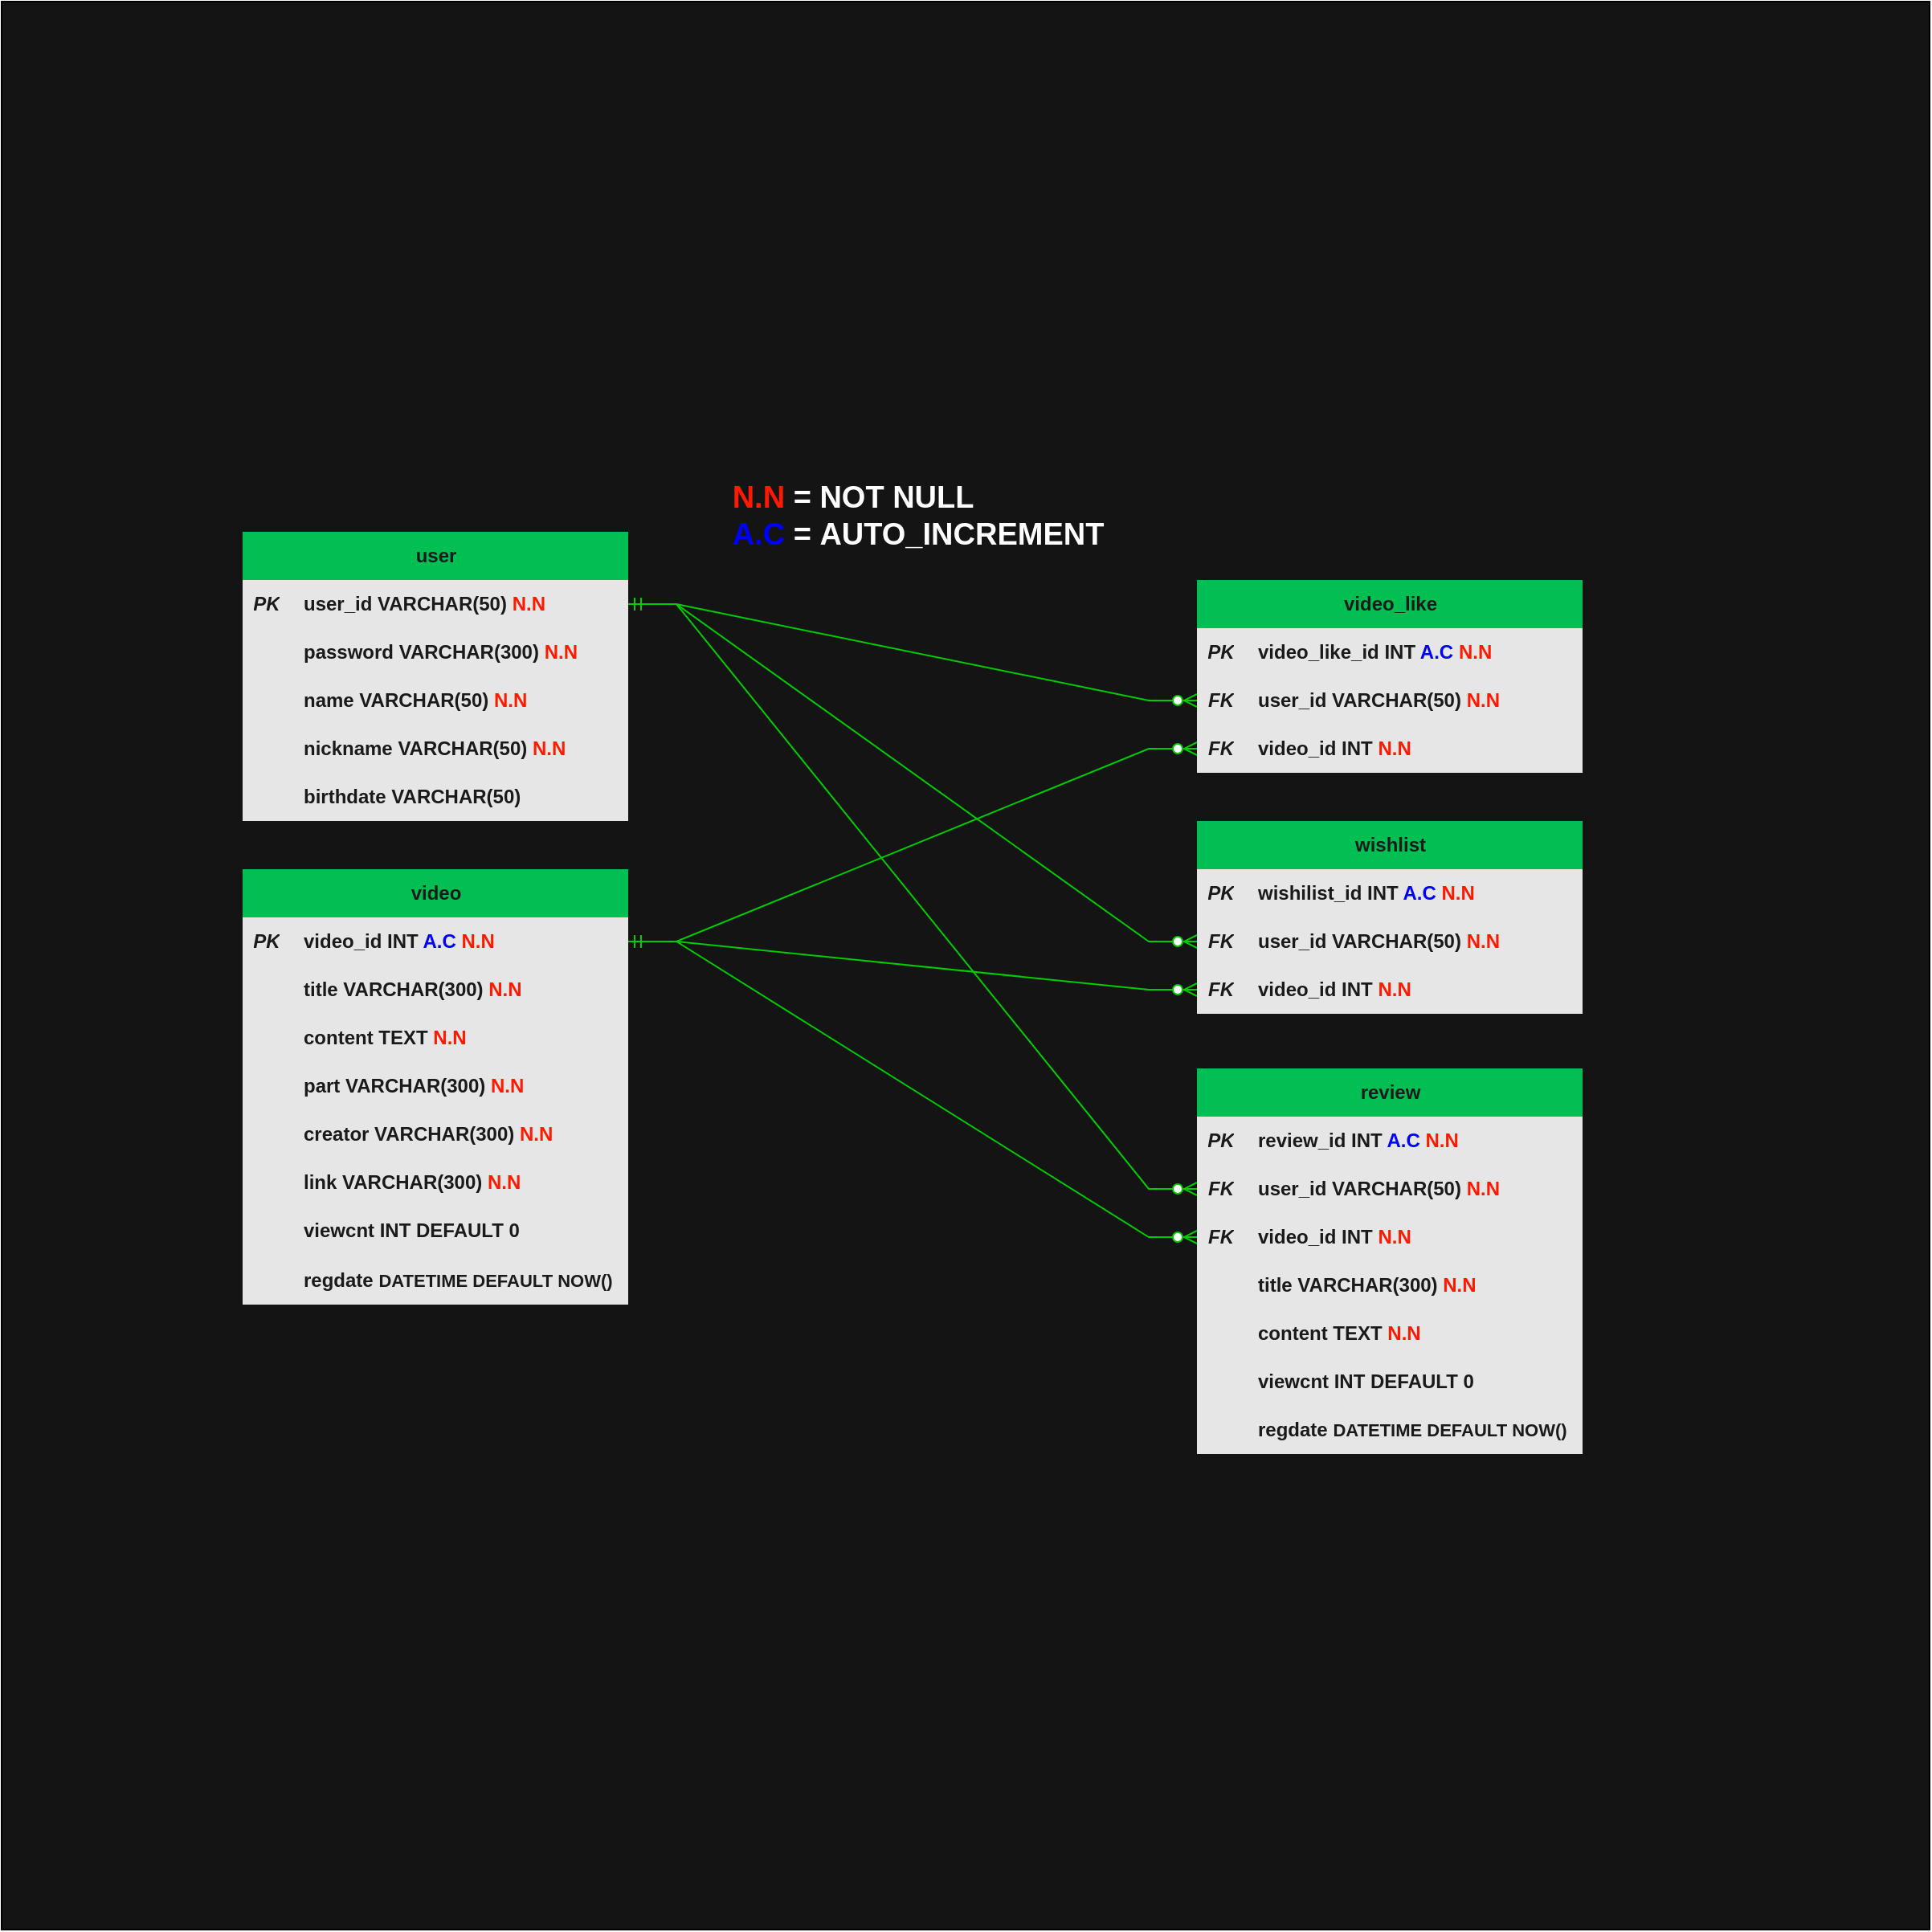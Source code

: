 <mxfile version="22.1.3" type="device">
  <diagram name="페이지-1" id="cCwl8LIfKbvLRUa88UwK">
    <mxGraphModel dx="2796" dy="2061" grid="1" gridSize="10" guides="1" tooltips="1" connect="1" arrows="1" fold="1" page="1" pageScale="1" pageWidth="827" pageHeight="1169" math="0" shadow="0">
      <root>
        <mxCell id="0" />
        <mxCell id="1" parent="0" />
        <mxCell id="GMJXgt1-yGZznmfCa1Dr-4" value="" style="whiteSpace=wrap;html=1;aspect=fixed;fillColor=#141414;" parent="1" vertex="1">
          <mxGeometry x="-570" y="-80" width="1200" height="1200" as="geometry" />
        </mxCell>
        <mxCell id="FIubQ1Pt_erhtiENu1x_-14" value="user" style="shape=table;startSize=30;container=1;collapsible=1;childLayout=tableLayout;fixedRows=1;rowLines=0;fontStyle=1;align=center;resizeLast=1;html=1;fillColor=#02BF53;strokeColor=##02BF53;strokeWidth=2;swimlaneFillColor=#E6E6E6;labelBackgroundColor=none;fontColor=#1A1A1A;rounded=0;" parent="1" vertex="1">
          <mxGeometry x="-420" y="250" width="240" height="180" as="geometry" />
        </mxCell>
        <mxCell id="FIubQ1Pt_erhtiENu1x_-18" value="" style="shape=tableRow;horizontal=0;startSize=0;swimlaneHead=0;swimlaneBody=0;fillColor=none;collapsible=0;dropTarget=0;points=[[0,0.5],[1,0.5]];portConstraint=eastwest;top=0;left=0;right=0;bottom=0;fontStyle=1;swimlaneFillColor=#E6E6E6;strokeWidth=2;labelBackgroundColor=none;strokeColor=#FFFFFF;fontColor=#1A1A1A;rounded=0;" parent="FIubQ1Pt_erhtiENu1x_-14" vertex="1">
          <mxGeometry y="30" width="240" height="30" as="geometry" />
        </mxCell>
        <mxCell id="FIubQ1Pt_erhtiENu1x_-19" value="&lt;i&gt;PK&lt;/i&gt;" style="shape=partialRectangle;connectable=0;fillColor=none;top=0;left=0;bottom=0;right=0;editable=1;overflow=hidden;whiteSpace=wrap;html=1;fontStyle=1;swimlaneFillColor=#E6E6E6;strokeWidth=2;labelBackgroundColor=none;strokeColor=#FFFFFF;fontColor=#1A1A1A;rounded=0;" parent="FIubQ1Pt_erhtiENu1x_-18" vertex="1">
          <mxGeometry width="30" height="30" as="geometry">
            <mxRectangle width="30" height="30" as="alternateBounds" />
          </mxGeometry>
        </mxCell>
        <mxCell id="FIubQ1Pt_erhtiENu1x_-20" value="user_id VARCHAR(50) &lt;font color=&quot;#ff1900&quot;&gt;N.N&lt;/font&gt;" style="shape=partialRectangle;connectable=0;fillColor=none;top=0;left=0;bottom=0;right=0;align=left;spacingLeft=6;overflow=hidden;whiteSpace=wrap;html=1;fontStyle=1;swimlaneFillColor=#E6E6E6;strokeWidth=2;labelBackgroundColor=none;strokeColor=#FFFFFF;fontColor=#1A1A1A;rounded=0;" parent="FIubQ1Pt_erhtiENu1x_-18" vertex="1">
          <mxGeometry x="30" width="210" height="30" as="geometry">
            <mxRectangle width="210" height="30" as="alternateBounds" />
          </mxGeometry>
        </mxCell>
        <mxCell id="FIubQ1Pt_erhtiENu1x_-21" value="" style="shape=tableRow;horizontal=0;startSize=0;swimlaneHead=0;swimlaneBody=0;fillColor=none;collapsible=0;dropTarget=0;points=[[0,0.5],[1,0.5]];portConstraint=eastwest;top=0;left=0;right=0;bottom=0;fontStyle=1;swimlaneFillColor=#E6E6E6;strokeWidth=2;labelBackgroundColor=none;strokeColor=#FFFFFF;fontColor=#1A1A1A;rounded=0;" parent="FIubQ1Pt_erhtiENu1x_-14" vertex="1">
          <mxGeometry y="60" width="240" height="30" as="geometry" />
        </mxCell>
        <mxCell id="FIubQ1Pt_erhtiENu1x_-22" value="" style="shape=partialRectangle;connectable=0;fillColor=none;top=0;left=0;bottom=0;right=0;editable=1;overflow=hidden;whiteSpace=wrap;html=1;fontStyle=1;swimlaneFillColor=#E6E6E6;strokeWidth=2;labelBackgroundColor=none;strokeColor=#FFFFFF;fontColor=#1A1A1A;rounded=0;" parent="FIubQ1Pt_erhtiENu1x_-21" vertex="1">
          <mxGeometry width="30" height="30" as="geometry">
            <mxRectangle width="30" height="30" as="alternateBounds" />
          </mxGeometry>
        </mxCell>
        <mxCell id="FIubQ1Pt_erhtiENu1x_-23" value="password VARCHAR(300) &lt;font color=&quot;#ff1900&quot;&gt;N.N&lt;/font&gt;" style="shape=partialRectangle;connectable=0;fillColor=none;top=0;left=0;bottom=0;right=0;align=left;spacingLeft=6;overflow=hidden;whiteSpace=wrap;html=1;fontStyle=1;swimlaneFillColor=#E6E6E6;strokeWidth=2;labelBackgroundColor=none;strokeColor=#FFFFFF;fontColor=#1A1A1A;rounded=0;" parent="FIubQ1Pt_erhtiENu1x_-21" vertex="1">
          <mxGeometry x="30" width="210" height="30" as="geometry">
            <mxRectangle width="210" height="30" as="alternateBounds" />
          </mxGeometry>
        </mxCell>
        <mxCell id="FIubQ1Pt_erhtiENu1x_-71" value="" style="shape=tableRow;horizontal=0;startSize=0;swimlaneHead=0;swimlaneBody=0;fillColor=none;collapsible=0;dropTarget=0;points=[[0,0.5],[1,0.5]];portConstraint=eastwest;top=0;left=0;right=0;bottom=0;fontStyle=1;swimlaneFillColor=#E6E6E6;strokeWidth=2;labelBackgroundColor=none;strokeColor=#FFFFFF;fontColor=#1A1A1A;rounded=0;" parent="FIubQ1Pt_erhtiENu1x_-14" vertex="1">
          <mxGeometry y="90" width="240" height="30" as="geometry" />
        </mxCell>
        <mxCell id="FIubQ1Pt_erhtiENu1x_-72" value="" style="shape=partialRectangle;connectable=0;fillColor=none;top=0;left=0;bottom=0;right=0;editable=1;overflow=hidden;whiteSpace=wrap;html=1;fontStyle=1;swimlaneFillColor=#E6E6E6;strokeWidth=2;labelBackgroundColor=none;strokeColor=#FFFFFF;fontColor=#1A1A1A;rounded=0;" parent="FIubQ1Pt_erhtiENu1x_-71" vertex="1">
          <mxGeometry width="30" height="30" as="geometry">
            <mxRectangle width="30" height="30" as="alternateBounds" />
          </mxGeometry>
        </mxCell>
        <mxCell id="FIubQ1Pt_erhtiENu1x_-73" value="name VARCHAR(50) &lt;font color=&quot;#ff1900&quot;&gt;N.N&lt;/font&gt;" style="shape=partialRectangle;connectable=0;fillColor=none;top=0;left=0;bottom=0;right=0;align=left;spacingLeft=6;overflow=hidden;whiteSpace=wrap;html=1;fontStyle=1;swimlaneFillColor=#E6E6E6;strokeWidth=2;labelBackgroundColor=none;strokeColor=#FFFFFF;fontColor=#1A1A1A;rounded=0;" parent="FIubQ1Pt_erhtiENu1x_-71" vertex="1">
          <mxGeometry x="30" width="210" height="30" as="geometry">
            <mxRectangle width="210" height="30" as="alternateBounds" />
          </mxGeometry>
        </mxCell>
        <mxCell id="FIubQ1Pt_erhtiENu1x_-77" value="" style="shape=tableRow;horizontal=0;startSize=0;swimlaneHead=0;swimlaneBody=0;fillColor=none;collapsible=0;dropTarget=0;points=[[0,0.5],[1,0.5]];portConstraint=eastwest;top=0;left=0;right=0;bottom=0;fontStyle=1;swimlaneFillColor=#E6E6E6;strokeWidth=2;labelBackgroundColor=none;strokeColor=#FFFFFF;fontColor=#1A1A1A;rounded=0;" parent="FIubQ1Pt_erhtiENu1x_-14" vertex="1">
          <mxGeometry y="120" width="240" height="30" as="geometry" />
        </mxCell>
        <mxCell id="FIubQ1Pt_erhtiENu1x_-78" value="" style="shape=partialRectangle;connectable=0;fillColor=none;top=0;left=0;bottom=0;right=0;editable=1;overflow=hidden;whiteSpace=wrap;html=1;fontStyle=1;swimlaneFillColor=#E6E6E6;strokeWidth=2;labelBackgroundColor=none;strokeColor=#FFFFFF;fontColor=#1A1A1A;rounded=0;" parent="FIubQ1Pt_erhtiENu1x_-77" vertex="1">
          <mxGeometry width="30" height="30" as="geometry">
            <mxRectangle width="30" height="30" as="alternateBounds" />
          </mxGeometry>
        </mxCell>
        <mxCell id="FIubQ1Pt_erhtiENu1x_-79" value="nickname VARCHAR(50) &lt;font color=&quot;#ff1900&quot;&gt;N.N&lt;/font&gt;" style="shape=partialRectangle;connectable=0;fillColor=none;top=0;left=0;bottom=0;right=0;align=left;spacingLeft=6;overflow=hidden;whiteSpace=wrap;html=1;fontStyle=1;swimlaneFillColor=#E6E6E6;strokeWidth=2;labelBackgroundColor=none;strokeColor=#FFFFFF;fontColor=#1A1A1A;rounded=0;" parent="FIubQ1Pt_erhtiENu1x_-77" vertex="1">
          <mxGeometry x="30" width="210" height="30" as="geometry">
            <mxRectangle width="210" height="30" as="alternateBounds" />
          </mxGeometry>
        </mxCell>
        <mxCell id="FIubQ1Pt_erhtiENu1x_-80" value="" style="shape=tableRow;horizontal=0;startSize=0;swimlaneHead=0;swimlaneBody=0;fillColor=none;collapsible=0;dropTarget=0;points=[[0,0.5],[1,0.5]];portConstraint=eastwest;top=0;left=0;right=0;bottom=0;fontStyle=1;swimlaneFillColor=#E6E6E6;strokeWidth=2;labelBackgroundColor=none;strokeColor=#FFFFFF;fontColor=#1A1A1A;rounded=0;" parent="FIubQ1Pt_erhtiENu1x_-14" vertex="1">
          <mxGeometry y="150" width="240" height="30" as="geometry" />
        </mxCell>
        <mxCell id="FIubQ1Pt_erhtiENu1x_-81" value="" style="shape=partialRectangle;connectable=0;fillColor=none;top=0;left=0;bottom=0;right=0;editable=1;overflow=hidden;whiteSpace=wrap;html=1;fontStyle=1;swimlaneFillColor=#E6E6E6;strokeWidth=2;labelBackgroundColor=none;strokeColor=#FFFFFF;fontColor=#1A1A1A;rounded=0;" parent="FIubQ1Pt_erhtiENu1x_-80" vertex="1">
          <mxGeometry width="30" height="30" as="geometry">
            <mxRectangle width="30" height="30" as="alternateBounds" />
          </mxGeometry>
        </mxCell>
        <mxCell id="FIubQ1Pt_erhtiENu1x_-82" value="birthdate VARCHAR(50)" style="shape=partialRectangle;connectable=0;fillColor=none;top=0;left=0;bottom=0;right=0;align=left;spacingLeft=6;overflow=hidden;whiteSpace=wrap;html=1;fontStyle=1;swimlaneFillColor=#E6E6E6;strokeWidth=2;labelBackgroundColor=none;strokeColor=#FFFFFF;fontColor=#1A1A1A;rounded=0;" parent="FIubQ1Pt_erhtiENu1x_-80" vertex="1">
          <mxGeometry x="30" width="210" height="30" as="geometry">
            <mxRectangle width="210" height="30" as="alternateBounds" />
          </mxGeometry>
        </mxCell>
        <mxCell id="FIubQ1Pt_erhtiENu1x_-27" value="review" style="shape=table;startSize=30;container=1;collapsible=1;childLayout=tableLayout;fixedRows=1;rowLines=0;fontStyle=1;align=center;resizeLast=1;html=1;fillColor=#02BF53;strokeColor=##02BF53;strokeWidth=2;swimlaneFillColor=#E6E6E6;labelBackgroundColor=none;fontColor=#1A1A1A;rounded=0;" parent="1" vertex="1">
          <mxGeometry x="174" y="584" width="240" height="240" as="geometry" />
        </mxCell>
        <mxCell id="FIubQ1Pt_erhtiENu1x_-31" value="" style="shape=tableRow;horizontal=0;startSize=0;swimlaneHead=0;swimlaneBody=0;fillColor=none;collapsible=0;dropTarget=0;points=[[0,0.5],[1,0.5]];portConstraint=eastwest;top=0;left=0;right=0;bottom=0;fontStyle=1;strokeWidth=2;swimlaneFillColor=#E6E6E6;labelBackgroundColor=none;strokeColor=#FFFFFF;fontColor=#1A1A1A;rounded=0;" parent="FIubQ1Pt_erhtiENu1x_-27" vertex="1">
          <mxGeometry y="30" width="240" height="30" as="geometry" />
        </mxCell>
        <mxCell id="FIubQ1Pt_erhtiENu1x_-32" value="&lt;i&gt;PK&lt;/i&gt;" style="shape=partialRectangle;connectable=0;fillColor=none;top=0;left=0;bottom=0;right=0;editable=1;overflow=hidden;whiteSpace=wrap;html=1;fontStyle=1;strokeWidth=2;swimlaneFillColor=#E6E6E6;labelBackgroundColor=none;strokeColor=#FFFFFF;fontColor=#1A1A1A;rounded=0;" parent="FIubQ1Pt_erhtiENu1x_-31" vertex="1">
          <mxGeometry width="30" height="30" as="geometry">
            <mxRectangle width="30" height="30" as="alternateBounds" />
          </mxGeometry>
        </mxCell>
        <mxCell id="FIubQ1Pt_erhtiENu1x_-33" value="review_id INT &lt;font color=&quot;#0000ff&quot;&gt;A.C&lt;/font&gt; &lt;font color=&quot;#ff1900&quot;&gt;N.N&lt;/font&gt;" style="shape=partialRectangle;connectable=0;fillColor=none;top=0;left=0;bottom=0;right=0;align=left;spacingLeft=6;overflow=hidden;whiteSpace=wrap;html=1;fontStyle=1;strokeWidth=2;swimlaneFillColor=#E6E6E6;labelBackgroundColor=none;strokeColor=#FFFFFF;fontColor=#1A1A1A;rounded=0;" parent="FIubQ1Pt_erhtiENu1x_-31" vertex="1">
          <mxGeometry x="30" width="210" height="30" as="geometry">
            <mxRectangle width="210" height="30" as="alternateBounds" />
          </mxGeometry>
        </mxCell>
        <mxCell id="FIubQ1Pt_erhtiENu1x_-34" value="" style="shape=tableRow;horizontal=0;startSize=0;swimlaneHead=0;swimlaneBody=0;fillColor=none;collapsible=0;dropTarget=0;points=[[0,0.5],[1,0.5]];portConstraint=eastwest;top=0;left=0;right=0;bottom=0;fontStyle=1;strokeWidth=2;swimlaneFillColor=#E6E6E6;labelBackgroundColor=none;strokeColor=#FFFFFF;fontColor=#1A1A1A;rounded=0;" parent="FIubQ1Pt_erhtiENu1x_-27" vertex="1">
          <mxGeometry y="60" width="240" height="30" as="geometry" />
        </mxCell>
        <mxCell id="FIubQ1Pt_erhtiENu1x_-35" value="&lt;i&gt;FK&lt;/i&gt;" style="shape=partialRectangle;connectable=0;fillColor=none;top=0;left=0;bottom=0;right=0;editable=1;overflow=hidden;whiteSpace=wrap;html=1;fontStyle=1;strokeWidth=2;swimlaneFillColor=#E6E6E6;labelBackgroundColor=none;strokeColor=#FFFFFF;fontColor=#1A1A1A;rounded=0;" parent="FIubQ1Pt_erhtiENu1x_-34" vertex="1">
          <mxGeometry width="30" height="30" as="geometry">
            <mxRectangle width="30" height="30" as="alternateBounds" />
          </mxGeometry>
        </mxCell>
        <mxCell id="FIubQ1Pt_erhtiENu1x_-36" value="user_id VARCHAR(50) &lt;font color=&quot;#ff1900&quot;&gt;N.N&lt;/font&gt;" style="shape=partialRectangle;connectable=0;fillColor=none;top=0;left=0;bottom=0;right=0;align=left;spacingLeft=6;overflow=hidden;whiteSpace=wrap;html=1;fontStyle=1;strokeWidth=2;swimlaneFillColor=#E6E6E6;labelBackgroundColor=none;strokeColor=#FFFFFF;fontColor=#1A1A1A;rounded=0;" parent="FIubQ1Pt_erhtiENu1x_-34" vertex="1">
          <mxGeometry x="30" width="210" height="30" as="geometry">
            <mxRectangle width="210" height="30" as="alternateBounds" />
          </mxGeometry>
        </mxCell>
        <mxCell id="FIubQ1Pt_erhtiENu1x_-37" value="" style="shape=tableRow;horizontal=0;startSize=0;swimlaneHead=0;swimlaneBody=0;fillColor=none;collapsible=0;dropTarget=0;points=[[0,0.5],[1,0.5]];portConstraint=eastwest;top=0;left=0;right=0;bottom=0;fontStyle=1;strokeWidth=2;swimlaneFillColor=#E6E6E6;labelBackgroundColor=none;strokeColor=#FFFFFF;fontColor=#1A1A1A;rounded=0;" parent="FIubQ1Pt_erhtiENu1x_-27" vertex="1">
          <mxGeometry y="90" width="240" height="30" as="geometry" />
        </mxCell>
        <mxCell id="FIubQ1Pt_erhtiENu1x_-38" value="&lt;i&gt;FK&lt;/i&gt;" style="shape=partialRectangle;connectable=0;fillColor=none;top=0;left=0;bottom=0;right=0;editable=1;overflow=hidden;whiteSpace=wrap;html=1;fontStyle=1;strokeWidth=2;swimlaneFillColor=#E6E6E6;labelBackgroundColor=none;strokeColor=#FFFFFF;fontColor=#1A1A1A;rounded=0;" parent="FIubQ1Pt_erhtiENu1x_-37" vertex="1">
          <mxGeometry width="30" height="30" as="geometry">
            <mxRectangle width="30" height="30" as="alternateBounds" />
          </mxGeometry>
        </mxCell>
        <mxCell id="FIubQ1Pt_erhtiENu1x_-39" value="video_id INT&amp;nbsp;&lt;font color=&quot;#ff1900&quot;&gt;N.N&lt;/font&gt;" style="shape=partialRectangle;connectable=0;fillColor=none;top=0;left=0;bottom=0;right=0;align=left;spacingLeft=6;overflow=hidden;whiteSpace=wrap;html=1;fontStyle=1;strokeWidth=2;swimlaneFillColor=#E6E6E6;labelBackgroundColor=none;strokeColor=#FFFFFF;fontColor=#1A1A1A;rounded=0;" parent="FIubQ1Pt_erhtiENu1x_-37" vertex="1">
          <mxGeometry x="30" width="210" height="30" as="geometry">
            <mxRectangle width="210" height="30" as="alternateBounds" />
          </mxGeometry>
        </mxCell>
        <mxCell id="FIubQ1Pt_erhtiENu1x_-107" value="" style="shape=tableRow;horizontal=0;startSize=0;swimlaneHead=0;swimlaneBody=0;fillColor=none;collapsible=0;dropTarget=0;points=[[0,0.5],[1,0.5]];portConstraint=eastwest;top=0;left=0;right=0;bottom=0;fontStyle=1;strokeWidth=2;swimlaneFillColor=#E6E6E6;labelBackgroundColor=none;strokeColor=#FFFFFF;fontColor=#1A1A1A;rounded=0;" parent="FIubQ1Pt_erhtiENu1x_-27" vertex="1">
          <mxGeometry y="120" width="240" height="30" as="geometry" />
        </mxCell>
        <mxCell id="FIubQ1Pt_erhtiENu1x_-108" value="" style="shape=partialRectangle;connectable=0;fillColor=none;top=0;left=0;bottom=0;right=0;editable=1;overflow=hidden;whiteSpace=wrap;html=1;fontStyle=1;strokeWidth=2;swimlaneFillColor=#E6E6E6;labelBackgroundColor=none;strokeColor=#FFFFFF;fontColor=#1A1A1A;rounded=0;" parent="FIubQ1Pt_erhtiENu1x_-107" vertex="1">
          <mxGeometry width="30" height="30" as="geometry">
            <mxRectangle width="30" height="30" as="alternateBounds" />
          </mxGeometry>
        </mxCell>
        <mxCell id="FIubQ1Pt_erhtiENu1x_-109" value="title VARCHAR(300) &lt;font color=&quot;#ff1900&quot;&gt;N.N&lt;/font&gt;" style="shape=partialRectangle;connectable=0;fillColor=none;top=0;left=0;bottom=0;right=0;align=left;spacingLeft=6;overflow=hidden;whiteSpace=wrap;html=1;fontStyle=1;strokeWidth=2;swimlaneFillColor=#E6E6E6;labelBackgroundColor=none;strokeColor=#FFFFFF;fontColor=#1A1A1A;rounded=0;" parent="FIubQ1Pt_erhtiENu1x_-107" vertex="1">
          <mxGeometry x="30" width="210" height="30" as="geometry">
            <mxRectangle width="210" height="30" as="alternateBounds" />
          </mxGeometry>
        </mxCell>
        <mxCell id="FIubQ1Pt_erhtiENu1x_-110" value="" style="shape=tableRow;horizontal=0;startSize=0;swimlaneHead=0;swimlaneBody=0;fillColor=none;collapsible=0;dropTarget=0;points=[[0,0.5],[1,0.5]];portConstraint=eastwest;top=0;left=0;right=0;bottom=0;fontStyle=1;strokeWidth=2;swimlaneFillColor=#E6E6E6;labelBackgroundColor=none;strokeColor=#FFFFFF;fontColor=#1A1A1A;rounded=0;" parent="FIubQ1Pt_erhtiENu1x_-27" vertex="1">
          <mxGeometry y="150" width="240" height="30" as="geometry" />
        </mxCell>
        <mxCell id="FIubQ1Pt_erhtiENu1x_-111" value="" style="shape=partialRectangle;connectable=0;fillColor=none;top=0;left=0;bottom=0;right=0;editable=1;overflow=hidden;whiteSpace=wrap;html=1;fontStyle=1;strokeWidth=2;swimlaneFillColor=#E6E6E6;labelBackgroundColor=none;strokeColor=#FFFFFF;fontColor=#1A1A1A;rounded=0;" parent="FIubQ1Pt_erhtiENu1x_-110" vertex="1">
          <mxGeometry width="30" height="30" as="geometry">
            <mxRectangle width="30" height="30" as="alternateBounds" />
          </mxGeometry>
        </mxCell>
        <mxCell id="FIubQ1Pt_erhtiENu1x_-112" value="content TEXT &lt;font color=&quot;#ff1900&quot;&gt;N.N&lt;/font&gt;" style="shape=partialRectangle;connectable=0;fillColor=none;top=0;left=0;bottom=0;right=0;align=left;spacingLeft=6;overflow=hidden;whiteSpace=wrap;html=1;fontStyle=1;strokeWidth=2;swimlaneFillColor=#E6E6E6;labelBackgroundColor=none;strokeColor=#FFFFFF;fontColor=#1A1A1A;rounded=0;" parent="FIubQ1Pt_erhtiENu1x_-110" vertex="1">
          <mxGeometry x="30" width="210" height="30" as="geometry">
            <mxRectangle width="210" height="30" as="alternateBounds" />
          </mxGeometry>
        </mxCell>
        <mxCell id="FIubQ1Pt_erhtiENu1x_-113" value="" style="shape=tableRow;horizontal=0;startSize=0;swimlaneHead=0;swimlaneBody=0;fillColor=none;collapsible=0;dropTarget=0;points=[[0,0.5],[1,0.5]];portConstraint=eastwest;top=0;left=0;right=0;bottom=0;fontStyle=1;strokeWidth=2;swimlaneFillColor=#E6E6E6;labelBackgroundColor=none;strokeColor=#FFFFFF;fontColor=#1A1A1A;rounded=0;" parent="FIubQ1Pt_erhtiENu1x_-27" vertex="1">
          <mxGeometry y="180" width="240" height="30" as="geometry" />
        </mxCell>
        <mxCell id="FIubQ1Pt_erhtiENu1x_-114" value="" style="shape=partialRectangle;connectable=0;fillColor=none;top=0;left=0;bottom=0;right=0;editable=1;overflow=hidden;whiteSpace=wrap;html=1;fontStyle=1;strokeWidth=2;swimlaneFillColor=#E6E6E6;labelBackgroundColor=none;strokeColor=#FFFFFF;fontColor=#1A1A1A;rounded=0;" parent="FIubQ1Pt_erhtiENu1x_-113" vertex="1">
          <mxGeometry width="30" height="30" as="geometry">
            <mxRectangle width="30" height="30" as="alternateBounds" />
          </mxGeometry>
        </mxCell>
        <mxCell id="FIubQ1Pt_erhtiENu1x_-115" value="viewcnt INT&amp;nbsp;DEFAULT 0" style="shape=partialRectangle;connectable=0;fillColor=none;top=0;left=0;bottom=0;right=0;align=left;spacingLeft=6;overflow=hidden;whiteSpace=wrap;html=1;fontStyle=1;strokeWidth=2;swimlaneFillColor=#E6E6E6;labelBackgroundColor=none;strokeColor=#FFFFFF;fontColor=#1A1A1A;rounded=0;" parent="FIubQ1Pt_erhtiENu1x_-113" vertex="1">
          <mxGeometry x="30" width="210" height="30" as="geometry">
            <mxRectangle width="210" height="30" as="alternateBounds" />
          </mxGeometry>
        </mxCell>
        <mxCell id="FIubQ1Pt_erhtiENu1x_-116" value="" style="shape=tableRow;horizontal=0;startSize=0;swimlaneHead=0;swimlaneBody=0;fillColor=none;collapsible=0;dropTarget=0;points=[[0,0.5],[1,0.5]];portConstraint=eastwest;top=0;left=0;right=0;bottom=0;fontStyle=1;strokeWidth=2;swimlaneFillColor=#E6E6E6;labelBackgroundColor=none;strokeColor=#FFFFFF;fontColor=#1A1A1A;rounded=0;" parent="FIubQ1Pt_erhtiENu1x_-27" vertex="1">
          <mxGeometry y="210" width="240" height="30" as="geometry" />
        </mxCell>
        <mxCell id="FIubQ1Pt_erhtiENu1x_-117" value="" style="shape=partialRectangle;connectable=0;fillColor=none;top=0;left=0;bottom=0;right=0;editable=1;overflow=hidden;whiteSpace=wrap;html=1;fontStyle=1;strokeWidth=2;swimlaneFillColor=#E6E6E6;labelBackgroundColor=none;strokeColor=#FFFFFF;fontColor=#1A1A1A;rounded=0;" parent="FIubQ1Pt_erhtiENu1x_-116" vertex="1">
          <mxGeometry width="30" height="30" as="geometry">
            <mxRectangle width="30" height="30" as="alternateBounds" />
          </mxGeometry>
        </mxCell>
        <mxCell id="FIubQ1Pt_erhtiENu1x_-118" value="regdate &lt;font style=&quot;font-size: 11px;&quot;&gt;DATETIME DEFAULT NOW()&lt;/font&gt;" style="shape=partialRectangle;connectable=0;fillColor=none;top=0;left=0;bottom=0;right=0;align=left;spacingLeft=6;overflow=hidden;whiteSpace=wrap;html=1;fontStyle=1;strokeWidth=2;swimlaneFillColor=#E6E6E6;labelBackgroundColor=none;strokeColor=#FFFFFF;fontColor=#1A1A1A;rounded=0;" parent="FIubQ1Pt_erhtiENu1x_-116" vertex="1">
          <mxGeometry x="30" width="210" height="30" as="geometry">
            <mxRectangle width="210" height="30" as="alternateBounds" />
          </mxGeometry>
        </mxCell>
        <mxCell id="FIubQ1Pt_erhtiENu1x_-120" value="" style="edgeStyle=entityRelationEdgeStyle;fontSize=12;html=1;endArrow=ERzeroToMany;startArrow=ERmandOne;rounded=0;strokeColor=#00CC00;fontColor=default;labelBackgroundColor=none;" parent="1" source="FIubQ1Pt_erhtiENu1x_-18" target="FIubQ1Pt_erhtiENu1x_-34" edge="1">
          <mxGeometry width="100" height="100" relative="1" as="geometry">
            <mxPoint x="160" y="309" as="sourcePoint" />
            <mxPoint x="280" y="564" as="targetPoint" />
            <Array as="points">
              <mxPoint x="-140" y="54" />
              <mxPoint x="-190" y="274" />
              <mxPoint x="400" y="609" />
              <mxPoint x="420" y="559" />
              <mxPoint x="190" y="634" />
              <mxPoint x="250" y="624" />
            </Array>
          </mxGeometry>
        </mxCell>
        <mxCell id="FIubQ1Pt_erhtiENu1x_-121" value="" style="edgeStyle=entityRelationEdgeStyle;fontSize=12;html=1;endArrow=ERzeroToMany;startArrow=ERmandOne;rounded=0;strokeColor=#00CC00;fontColor=default;labelBackgroundColor=none;" parent="1" source="FIubQ1Pt_erhtiENu1x_-5" target="FIubQ1Pt_erhtiENu1x_-37" edge="1">
          <mxGeometry width="100" height="100" relative="1" as="geometry">
            <mxPoint x="10" y="559" as="sourcePoint" />
            <mxPoint x="90" y="869" as="targetPoint" />
            <Array as="points">
              <mxPoint x="-330" y="274" />
              <mxPoint x="-380" y="494" />
              <mxPoint y="854" />
              <mxPoint x="60" y="844" />
            </Array>
          </mxGeometry>
        </mxCell>
        <mxCell id="yMgoRq2WjAfj9UwGe6Io-4" value="&lt;div style=&quot;text-align: left; font-size: 19px;&quot;&gt;&lt;font style=&quot;font-size: 19px; background-color: rgb(20, 20, 20);&quot; face=&quot;Helvetica&quot;&gt;&lt;font style=&quot;&quot; color=&quot;#ff1900&quot;&gt;N.N&lt;/font&gt; &lt;font style=&quot;&quot; color=&quot;#ffffff&quot;&gt;= NOT NULL&lt;/font&gt;&lt;/font&gt;&lt;/div&gt;&lt;div style=&quot;text-align: left; font-size: 19px;&quot;&gt;&lt;font style=&quot;font-size: 19px; background-color: rgb(20, 20, 20);&quot; face=&quot;Helvetica&quot;&gt;&lt;font style=&quot;&quot; color=&quot;#0000ff&quot;&gt;A.C&lt;/font&gt; &lt;font style=&quot;&quot; color=&quot;#ffffff&quot;&gt;=&amp;nbsp;AUTO_INCREMENT&lt;/font&gt;&lt;/font&gt;&lt;/div&gt;" style="text;strokeColor=none;fillColor=none;html=1;fontSize=20;fontStyle=1;verticalAlign=middle;align=center;fontFamily=Architects Daughter;rounded=0;labelBackgroundColor=none;fontColor=#1A1A1A;" parent="1" vertex="1">
          <mxGeometry x="-110" y="210" width="220" height="60" as="geometry" />
        </mxCell>
        <mxCell id="FIubQ1Pt_erhtiENu1x_-1" value="video" style="shape=table;startSize=30;container=1;collapsible=1;childLayout=tableLayout;fixedRows=1;rowLines=0;fontStyle=1;align=center;resizeLast=1;html=1;fillColor=#02BF53;strokeColor=##02BF53;strokeWidth=2;swimlaneFillColor=#E6E6E6;labelBackgroundColor=none;fontColor=#1A1A1A;rounded=0;" parent="1" vertex="1">
          <mxGeometry x="-420" y="460" width="240" height="271" as="geometry" />
        </mxCell>
        <mxCell id="FIubQ1Pt_erhtiENu1x_-5" value="" style="shape=tableRow;horizontal=0;startSize=0;swimlaneHead=0;swimlaneBody=0;fillColor=none;collapsible=0;dropTarget=0;points=[[0,0.5],[1,0.5]];portConstraint=eastwest;top=0;left=0;right=0;bottom=0;fontStyle=1;swimlaneFillColor=#E6E6E6;strokeWidth=2;labelBackgroundColor=none;strokeColor=#FFFFFF;fontColor=#1A1A1A;rounded=0;" parent="FIubQ1Pt_erhtiENu1x_-1" vertex="1">
          <mxGeometry y="30" width="240" height="30" as="geometry" />
        </mxCell>
        <mxCell id="FIubQ1Pt_erhtiENu1x_-6" value="&lt;i&gt;PK&lt;/i&gt;" style="shape=partialRectangle;connectable=0;fillColor=none;top=0;left=0;bottom=0;right=0;editable=1;overflow=hidden;whiteSpace=wrap;html=1;fontStyle=1;swimlaneFillColor=#E6E6E6;strokeWidth=2;labelBackgroundColor=none;strokeColor=#FFFFFF;fontColor=#1A1A1A;rounded=0;" parent="FIubQ1Pt_erhtiENu1x_-5" vertex="1">
          <mxGeometry width="30" height="30" as="geometry">
            <mxRectangle width="30" height="30" as="alternateBounds" />
          </mxGeometry>
        </mxCell>
        <mxCell id="FIubQ1Pt_erhtiENu1x_-7" value="video_id INT &lt;font color=&quot;#0000ff&quot;&gt;A.C&lt;/font&gt; &lt;font color=&quot;#ff1900&quot;&gt;N.N&lt;/font&gt;" style="shape=partialRectangle;connectable=0;fillColor=none;top=0;left=0;bottom=0;right=0;align=left;spacingLeft=6;overflow=hidden;whiteSpace=wrap;html=1;fontStyle=1;swimlaneFillColor=#E6E6E6;strokeWidth=2;labelBackgroundColor=none;strokeColor=#FFFFFF;fontColor=#1A1A1A;rounded=0;" parent="FIubQ1Pt_erhtiENu1x_-5" vertex="1">
          <mxGeometry x="30" width="210" height="30" as="geometry">
            <mxRectangle width="210" height="30" as="alternateBounds" />
          </mxGeometry>
        </mxCell>
        <mxCell id="FIubQ1Pt_erhtiENu1x_-95" value="" style="shape=tableRow;horizontal=0;startSize=0;swimlaneHead=0;swimlaneBody=0;fillColor=none;collapsible=0;dropTarget=0;points=[[0,0.5],[1,0.5]];portConstraint=eastwest;top=0;left=0;right=0;bottom=0;fontStyle=1;swimlaneFillColor=#E6E6E6;strokeWidth=2;labelBackgroundColor=none;strokeColor=#FFFFFF;fontColor=#1A1A1A;rounded=0;" parent="FIubQ1Pt_erhtiENu1x_-1" vertex="1">
          <mxGeometry y="60" width="240" height="30" as="geometry" />
        </mxCell>
        <mxCell id="FIubQ1Pt_erhtiENu1x_-96" value="" style="shape=partialRectangle;connectable=0;fillColor=none;top=0;left=0;bottom=0;right=0;editable=1;overflow=hidden;whiteSpace=wrap;html=1;fontStyle=1;swimlaneFillColor=#E6E6E6;strokeWidth=2;labelBackgroundColor=none;strokeColor=#FFFFFF;fontColor=#1A1A1A;rounded=0;" parent="FIubQ1Pt_erhtiENu1x_-95" vertex="1">
          <mxGeometry width="30" height="30" as="geometry">
            <mxRectangle width="30" height="30" as="alternateBounds" />
          </mxGeometry>
        </mxCell>
        <mxCell id="FIubQ1Pt_erhtiENu1x_-97" value="title VARCHAR(300) &lt;font color=&quot;#ff1900&quot;&gt;N.N&lt;/font&gt;" style="shape=partialRectangle;connectable=0;fillColor=none;top=0;left=0;bottom=0;right=0;align=left;spacingLeft=6;overflow=hidden;whiteSpace=wrap;html=1;fontStyle=1;swimlaneFillColor=#E6E6E6;strokeWidth=2;labelBackgroundColor=none;strokeColor=#FFFFFF;fontColor=#1A1A1A;rounded=0;" parent="FIubQ1Pt_erhtiENu1x_-95" vertex="1">
          <mxGeometry x="30" width="210" height="30" as="geometry">
            <mxRectangle width="210" height="30" as="alternateBounds" />
          </mxGeometry>
        </mxCell>
        <mxCell id="FIubQ1Pt_erhtiENu1x_-8" value="" style="shape=tableRow;horizontal=0;startSize=0;swimlaneHead=0;swimlaneBody=0;fillColor=none;collapsible=0;dropTarget=0;points=[[0,0.5],[1,0.5]];portConstraint=eastwest;top=0;left=0;right=0;bottom=0;fontStyle=1;swimlaneFillColor=#E6E6E6;strokeWidth=2;labelBackgroundColor=none;strokeColor=#FFFFFF;fontColor=#1A1A1A;rounded=0;" parent="FIubQ1Pt_erhtiENu1x_-1" vertex="1">
          <mxGeometry y="90" width="240" height="30" as="geometry" />
        </mxCell>
        <mxCell id="FIubQ1Pt_erhtiENu1x_-9" value="" style="shape=partialRectangle;connectable=0;fillColor=none;top=0;left=0;bottom=0;right=0;editable=1;overflow=hidden;whiteSpace=wrap;html=1;fontStyle=1;swimlaneFillColor=#E6E6E6;strokeWidth=2;labelBackgroundColor=none;strokeColor=#FFFFFF;fontColor=#1A1A1A;rounded=0;" parent="FIubQ1Pt_erhtiENu1x_-8" vertex="1">
          <mxGeometry width="30" height="30" as="geometry">
            <mxRectangle width="30" height="30" as="alternateBounds" />
          </mxGeometry>
        </mxCell>
        <mxCell id="FIubQ1Pt_erhtiENu1x_-10" value="content TEXT &lt;font color=&quot;#ff1900&quot;&gt;N.N&lt;/font&gt;" style="shape=partialRectangle;connectable=0;fillColor=none;top=0;left=0;bottom=0;right=0;align=left;spacingLeft=6;overflow=hidden;whiteSpace=wrap;html=1;fontStyle=1;swimlaneFillColor=#E6E6E6;strokeWidth=2;labelBackgroundColor=none;strokeColor=#FFFFFF;fontColor=#1A1A1A;rounded=0;" parent="FIubQ1Pt_erhtiENu1x_-8" vertex="1">
          <mxGeometry x="30" width="210" height="30" as="geometry">
            <mxRectangle width="210" height="30" as="alternateBounds" />
          </mxGeometry>
        </mxCell>
        <mxCell id="FIubQ1Pt_erhtiENu1x_-11" value="" style="shape=tableRow;horizontal=0;startSize=0;swimlaneHead=0;swimlaneBody=0;fillColor=none;collapsible=0;dropTarget=0;points=[[0,0.5],[1,0.5]];portConstraint=eastwest;top=0;left=0;right=0;bottom=0;fontStyle=1;swimlaneFillColor=#E6E6E6;strokeWidth=2;labelBackgroundColor=none;strokeColor=#FFFFFF;fontColor=#1A1A1A;rounded=0;" parent="FIubQ1Pt_erhtiENu1x_-1" vertex="1">
          <mxGeometry y="120" width="240" height="30" as="geometry" />
        </mxCell>
        <mxCell id="FIubQ1Pt_erhtiENu1x_-12" value="" style="shape=partialRectangle;connectable=0;fillColor=none;top=0;left=0;bottom=0;right=0;editable=1;overflow=hidden;whiteSpace=wrap;html=1;fontStyle=1;swimlaneFillColor=#E6E6E6;strokeWidth=2;labelBackgroundColor=none;strokeColor=#FFFFFF;fontColor=#1A1A1A;rounded=0;" parent="FIubQ1Pt_erhtiENu1x_-11" vertex="1">
          <mxGeometry width="30" height="30" as="geometry">
            <mxRectangle width="30" height="30" as="alternateBounds" />
          </mxGeometry>
        </mxCell>
        <mxCell id="FIubQ1Pt_erhtiENu1x_-13" value="part VARCHAR(300) &lt;font color=&quot;#ff1900&quot;&gt;N.N&lt;/font&gt;" style="shape=partialRectangle;connectable=0;fillColor=none;top=0;left=0;bottom=0;right=0;align=left;spacingLeft=6;overflow=hidden;whiteSpace=wrap;html=1;fontStyle=1;swimlaneFillColor=#E6E6E6;strokeWidth=2;labelBackgroundColor=none;strokeColor=#FFFFFF;fontColor=#1A1A1A;rounded=0;" parent="FIubQ1Pt_erhtiENu1x_-11" vertex="1">
          <mxGeometry x="30" width="210" height="30" as="geometry">
            <mxRectangle width="210" height="30" as="alternateBounds" />
          </mxGeometry>
        </mxCell>
        <mxCell id="FIubQ1Pt_erhtiENu1x_-98" value="" style="shape=tableRow;horizontal=0;startSize=0;swimlaneHead=0;swimlaneBody=0;fillColor=none;collapsible=0;dropTarget=0;points=[[0,0.5],[1,0.5]];portConstraint=eastwest;top=0;left=0;right=0;bottom=0;fontStyle=1;swimlaneFillColor=#E6E6E6;strokeWidth=2;labelBackgroundColor=none;strokeColor=#FFFFFF;fontColor=#1A1A1A;rounded=0;" parent="FIubQ1Pt_erhtiENu1x_-1" vertex="1">
          <mxGeometry y="150" width="240" height="30" as="geometry" />
        </mxCell>
        <mxCell id="FIubQ1Pt_erhtiENu1x_-99" value="" style="shape=partialRectangle;connectable=0;fillColor=none;top=0;left=0;bottom=0;right=0;editable=1;overflow=hidden;whiteSpace=wrap;html=1;fontStyle=1;swimlaneFillColor=#E6E6E6;strokeWidth=2;labelBackgroundColor=none;strokeColor=#FFFFFF;fontColor=#1A1A1A;rounded=0;" parent="FIubQ1Pt_erhtiENu1x_-98" vertex="1">
          <mxGeometry width="30" height="30" as="geometry">
            <mxRectangle width="30" height="30" as="alternateBounds" />
          </mxGeometry>
        </mxCell>
        <mxCell id="FIubQ1Pt_erhtiENu1x_-100" value="creator VARCHAR(300) &lt;font color=&quot;#ff1900&quot;&gt;N.N&lt;/font&gt;" style="shape=partialRectangle;connectable=0;fillColor=none;top=0;left=0;bottom=0;right=0;align=left;spacingLeft=6;overflow=hidden;whiteSpace=wrap;html=1;fontStyle=1;swimlaneFillColor=#E6E6E6;strokeWidth=2;labelBackgroundColor=none;strokeColor=#FFFFFF;fontColor=#1A1A1A;rounded=0;" parent="FIubQ1Pt_erhtiENu1x_-98" vertex="1">
          <mxGeometry x="30" width="210" height="30" as="geometry">
            <mxRectangle width="210" height="30" as="alternateBounds" />
          </mxGeometry>
        </mxCell>
        <mxCell id="hFQfOye21rlXiQXaYDEz-26" value="" style="shape=tableRow;horizontal=0;startSize=0;swimlaneHead=0;swimlaneBody=0;fillColor=none;collapsible=0;dropTarget=0;points=[[0,0.5],[1,0.5]];portConstraint=eastwest;top=0;left=0;right=0;bottom=0;fontStyle=1;swimlaneFillColor=#E6E6E6;strokeWidth=2;labelBackgroundColor=none;strokeColor=#FFFFFF;fontColor=#1A1A1A;rounded=0;" parent="FIubQ1Pt_erhtiENu1x_-1" vertex="1">
          <mxGeometry y="180" width="240" height="30" as="geometry" />
        </mxCell>
        <mxCell id="hFQfOye21rlXiQXaYDEz-27" value="" style="shape=partialRectangle;connectable=0;fillColor=none;top=0;left=0;bottom=0;right=0;editable=1;overflow=hidden;whiteSpace=wrap;html=1;fontStyle=1;swimlaneFillColor=#E6E6E6;strokeWidth=2;labelBackgroundColor=none;strokeColor=#FFFFFF;fontColor=#1A1A1A;rounded=0;" parent="hFQfOye21rlXiQXaYDEz-26" vertex="1">
          <mxGeometry width="30" height="30" as="geometry">
            <mxRectangle width="30" height="30" as="alternateBounds" />
          </mxGeometry>
        </mxCell>
        <mxCell id="hFQfOye21rlXiQXaYDEz-28" value="link VARCHAR(300) &lt;font color=&quot;#ff1900&quot;&gt;N.N&lt;/font&gt;" style="shape=partialRectangle;connectable=0;fillColor=none;top=0;left=0;bottom=0;right=0;align=left;spacingLeft=6;overflow=hidden;whiteSpace=wrap;html=1;fontStyle=1;swimlaneFillColor=#E6E6E6;strokeWidth=2;labelBackgroundColor=none;strokeColor=#FFFFFF;fontColor=#1A1A1A;rounded=0;" parent="hFQfOye21rlXiQXaYDEz-26" vertex="1">
          <mxGeometry x="30" width="210" height="30" as="geometry">
            <mxRectangle width="210" height="30" as="alternateBounds" />
          </mxGeometry>
        </mxCell>
        <mxCell id="hFQfOye21rlXiQXaYDEz-35" value="" style="shape=tableRow;horizontal=0;startSize=0;swimlaneHead=0;swimlaneBody=0;fillColor=none;collapsible=0;dropTarget=0;points=[[0,0.5],[1,0.5]];portConstraint=eastwest;top=0;left=0;right=0;bottom=0;fontStyle=1;swimlaneFillColor=#E6E6E6;strokeWidth=2;labelBackgroundColor=none;strokeColor=#FFFFFF;fontColor=#1A1A1A;rounded=0;" parent="FIubQ1Pt_erhtiENu1x_-1" vertex="1">
          <mxGeometry y="210" width="240" height="30" as="geometry" />
        </mxCell>
        <mxCell id="hFQfOye21rlXiQXaYDEz-36" value="" style="shape=partialRectangle;connectable=0;fillColor=none;top=0;left=0;bottom=0;right=0;editable=1;overflow=hidden;whiteSpace=wrap;html=1;fontStyle=1;swimlaneFillColor=#E6E6E6;strokeWidth=2;labelBackgroundColor=none;strokeColor=#FFFFFF;fontColor=#1A1A1A;rounded=0;" parent="hFQfOye21rlXiQXaYDEz-35" vertex="1">
          <mxGeometry width="30" height="30" as="geometry">
            <mxRectangle width="30" height="30" as="alternateBounds" />
          </mxGeometry>
        </mxCell>
        <mxCell id="hFQfOye21rlXiQXaYDEz-37" value="viewcnt INT DEFAULT 0" style="shape=partialRectangle;connectable=0;fillColor=none;top=0;left=0;bottom=0;right=0;align=left;spacingLeft=6;overflow=hidden;whiteSpace=wrap;html=1;fontStyle=1;swimlaneFillColor=#E6E6E6;strokeWidth=2;labelBackgroundColor=none;strokeColor=#FFFFFF;fontColor=#1A1A1A;rounded=0;" parent="hFQfOye21rlXiQXaYDEz-35" vertex="1">
          <mxGeometry x="30" width="210" height="30" as="geometry">
            <mxRectangle width="210" height="30" as="alternateBounds" />
          </mxGeometry>
        </mxCell>
        <mxCell id="FIubQ1Pt_erhtiENu1x_-101" value="" style="shape=tableRow;horizontal=0;startSize=0;swimlaneHead=0;swimlaneBody=0;fillColor=none;collapsible=0;dropTarget=0;points=[[0,0.5],[1,0.5]];portConstraint=eastwest;top=0;left=0;right=0;bottom=0;fontStyle=1;swimlaneFillColor=#E6E6E6;strokeWidth=2;labelBackgroundColor=none;strokeColor=#FFFFFF;fontColor=#1A1A1A;rounded=0;" parent="FIubQ1Pt_erhtiENu1x_-1" vertex="1">
          <mxGeometry y="240" width="240" height="31" as="geometry" />
        </mxCell>
        <mxCell id="FIubQ1Pt_erhtiENu1x_-102" value="" style="shape=partialRectangle;connectable=0;fillColor=none;top=0;left=0;bottom=0;right=0;editable=1;overflow=hidden;whiteSpace=wrap;html=1;fontStyle=1;swimlaneFillColor=#E6E6E6;strokeWidth=2;labelBackgroundColor=none;strokeColor=#FFFFFF;fontColor=#1A1A1A;rounded=0;" parent="FIubQ1Pt_erhtiENu1x_-101" vertex="1">
          <mxGeometry width="30" height="31" as="geometry">
            <mxRectangle width="30" height="31" as="alternateBounds" />
          </mxGeometry>
        </mxCell>
        <mxCell id="FIubQ1Pt_erhtiENu1x_-103" value="regdate &lt;font style=&quot;font-size: 11px;&quot;&gt;DATETIME DEFAULT NOW()&lt;/font&gt;" style="shape=partialRectangle;connectable=0;fillColor=none;top=0;left=0;bottom=0;right=0;align=left;spacingLeft=6;overflow=hidden;whiteSpace=wrap;html=1;fontStyle=1;swimlaneFillColor=#E6E6E6;strokeWidth=2;labelBackgroundColor=none;strokeColor=#FFFFFF;fontColor=#1A1A1A;rounded=0;" parent="FIubQ1Pt_erhtiENu1x_-101" vertex="1">
          <mxGeometry x="30" width="210" height="31" as="geometry">
            <mxRectangle width="210" height="31" as="alternateBounds" />
          </mxGeometry>
        </mxCell>
        <mxCell id="hFQfOye21rlXiQXaYDEz-4" value="wishlist" style="shape=table;startSize=30;container=1;collapsible=1;childLayout=tableLayout;fixedRows=1;rowLines=0;fontStyle=1;align=center;resizeLast=1;html=1;fillColor=#02BF53;strokeColor=##02BF53;strokeWidth=2;swimlaneFillColor=#E6E6E6;labelBackgroundColor=none;fontColor=#1A1A1A;rounded=0;" parent="1" vertex="1">
          <mxGeometry x="174" y="430" width="240" height="120" as="geometry" />
        </mxCell>
        <mxCell id="hFQfOye21rlXiQXaYDEz-5" value="" style="shape=tableRow;horizontal=0;startSize=0;swimlaneHead=0;swimlaneBody=0;fillColor=none;collapsible=0;dropTarget=0;points=[[0,0.5],[1,0.5]];portConstraint=eastwest;top=0;left=0;right=0;bottom=0;fontStyle=1;strokeWidth=2;swimlaneFillColor=#E6E6E6;labelBackgroundColor=none;strokeColor=#FFFFFF;fontColor=#1A1A1A;rounded=0;" parent="hFQfOye21rlXiQXaYDEz-4" vertex="1">
          <mxGeometry y="30" width="240" height="30" as="geometry" />
        </mxCell>
        <mxCell id="hFQfOye21rlXiQXaYDEz-6" value="&lt;i&gt;PK&lt;/i&gt;" style="shape=partialRectangle;connectable=0;fillColor=none;top=0;left=0;bottom=0;right=0;editable=1;overflow=hidden;whiteSpace=wrap;html=1;fontStyle=1;strokeWidth=2;swimlaneFillColor=#E6E6E6;labelBackgroundColor=none;strokeColor=#FFFFFF;fontColor=#1A1A1A;rounded=0;" parent="hFQfOye21rlXiQXaYDEz-5" vertex="1">
          <mxGeometry width="30" height="30" as="geometry">
            <mxRectangle width="30" height="30" as="alternateBounds" />
          </mxGeometry>
        </mxCell>
        <mxCell id="hFQfOye21rlXiQXaYDEz-7" value="wishilist_id INT &lt;font color=&quot;#0000ff&quot;&gt;A.C&lt;/font&gt; &lt;font color=&quot;#ff1900&quot;&gt;N.N&lt;/font&gt;" style="shape=partialRectangle;connectable=0;fillColor=none;top=0;left=0;bottom=0;right=0;align=left;spacingLeft=6;overflow=hidden;whiteSpace=wrap;html=1;fontStyle=1;strokeWidth=2;swimlaneFillColor=#E6E6E6;labelBackgroundColor=none;strokeColor=#FFFFFF;fontColor=#1A1A1A;rounded=0;" parent="hFQfOye21rlXiQXaYDEz-5" vertex="1">
          <mxGeometry x="30" width="210" height="30" as="geometry">
            <mxRectangle width="210" height="30" as="alternateBounds" />
          </mxGeometry>
        </mxCell>
        <mxCell id="hFQfOye21rlXiQXaYDEz-8" value="" style="shape=tableRow;horizontal=0;startSize=0;swimlaneHead=0;swimlaneBody=0;fillColor=none;collapsible=0;dropTarget=0;points=[[0,0.5],[1,0.5]];portConstraint=eastwest;top=0;left=0;right=0;bottom=0;fontStyle=1;strokeWidth=2;swimlaneFillColor=#E6E6E6;labelBackgroundColor=none;strokeColor=#FFFFFF;fontColor=#1A1A1A;rounded=0;" parent="hFQfOye21rlXiQXaYDEz-4" vertex="1">
          <mxGeometry y="60" width="240" height="30" as="geometry" />
        </mxCell>
        <mxCell id="hFQfOye21rlXiQXaYDEz-9" value="&lt;i&gt;FK&lt;/i&gt;" style="shape=partialRectangle;connectable=0;fillColor=none;top=0;left=0;bottom=0;right=0;editable=1;overflow=hidden;whiteSpace=wrap;html=1;fontStyle=1;strokeWidth=2;swimlaneFillColor=#E6E6E6;labelBackgroundColor=none;strokeColor=#FFFFFF;fontColor=#1A1A1A;rounded=0;" parent="hFQfOye21rlXiQXaYDEz-8" vertex="1">
          <mxGeometry width="30" height="30" as="geometry">
            <mxRectangle width="30" height="30" as="alternateBounds" />
          </mxGeometry>
        </mxCell>
        <mxCell id="hFQfOye21rlXiQXaYDEz-10" value="user_id VARCHAR(50) &lt;font color=&quot;#ff1900&quot;&gt;N.N&lt;/font&gt;" style="shape=partialRectangle;connectable=0;fillColor=none;top=0;left=0;bottom=0;right=0;align=left;spacingLeft=6;overflow=hidden;whiteSpace=wrap;html=1;fontStyle=1;strokeWidth=2;swimlaneFillColor=#E6E6E6;labelBackgroundColor=none;strokeColor=#FFFFFF;fontColor=#1A1A1A;rounded=0;" parent="hFQfOye21rlXiQXaYDEz-8" vertex="1">
          <mxGeometry x="30" width="210" height="30" as="geometry">
            <mxRectangle width="210" height="30" as="alternateBounds" />
          </mxGeometry>
        </mxCell>
        <mxCell id="hFQfOye21rlXiQXaYDEz-11" value="" style="shape=tableRow;horizontal=0;startSize=0;swimlaneHead=0;swimlaneBody=0;fillColor=none;collapsible=0;dropTarget=0;points=[[0,0.5],[1,0.5]];portConstraint=eastwest;top=0;left=0;right=0;bottom=0;fontStyle=1;strokeWidth=2;swimlaneFillColor=#E6E6E6;labelBackgroundColor=none;strokeColor=#FFFFFF;fontColor=#1A1A1A;rounded=0;" parent="hFQfOye21rlXiQXaYDEz-4" vertex="1">
          <mxGeometry y="90" width="240" height="30" as="geometry" />
        </mxCell>
        <mxCell id="hFQfOye21rlXiQXaYDEz-12" value="&lt;i&gt;FK&lt;/i&gt;" style="shape=partialRectangle;connectable=0;fillColor=none;top=0;left=0;bottom=0;right=0;editable=1;overflow=hidden;whiteSpace=wrap;html=1;fontStyle=1;strokeWidth=2;swimlaneFillColor=#E6E6E6;labelBackgroundColor=none;strokeColor=#FFFFFF;fontColor=#1A1A1A;rounded=0;" parent="hFQfOye21rlXiQXaYDEz-11" vertex="1">
          <mxGeometry width="30" height="30" as="geometry">
            <mxRectangle width="30" height="30" as="alternateBounds" />
          </mxGeometry>
        </mxCell>
        <mxCell id="hFQfOye21rlXiQXaYDEz-13" value="video_id INT&amp;nbsp;&lt;font color=&quot;#ff1900&quot;&gt;N.N&lt;/font&gt;" style="shape=partialRectangle;connectable=0;fillColor=none;top=0;left=0;bottom=0;right=0;align=left;spacingLeft=6;overflow=hidden;whiteSpace=wrap;html=1;fontStyle=1;strokeWidth=2;swimlaneFillColor=#E6E6E6;labelBackgroundColor=none;strokeColor=#FFFFFF;fontColor=#1A1A1A;rounded=0;" parent="hFQfOye21rlXiQXaYDEz-11" vertex="1">
          <mxGeometry x="30" width="210" height="30" as="geometry">
            <mxRectangle width="210" height="30" as="alternateBounds" />
          </mxGeometry>
        </mxCell>
        <mxCell id="n0RXdR-9GEpzhPtAqROj-1" value="" style="edgeStyle=entityRelationEdgeStyle;fontSize=12;html=1;endArrow=ERzeroToMany;startArrow=ERmandOne;rounded=0;strokeColor=#00CC00;fontColor=default;labelBackgroundColor=none;" parent="1" source="FIubQ1Pt_erhtiENu1x_-18" target="hFQfOye21rlXiQXaYDEz-8" edge="1">
          <mxGeometry width="100" height="100" relative="1" as="geometry">
            <mxPoint x="-200" y="449" as="sourcePoint" />
            <mxPoint x="67" y="719" as="targetPoint" />
            <Array as="points">
              <mxPoint x="-410" y="619" />
              <mxPoint x="-420" y="689" />
              <mxPoint x="-500" y="194" />
              <mxPoint x="-550" y="414" />
              <mxPoint x="40" y="749" />
              <mxPoint x="60" y="699" />
              <mxPoint x="-170" y="774" />
              <mxPoint x="-110" y="764" />
            </Array>
          </mxGeometry>
        </mxCell>
        <mxCell id="n0RXdR-9GEpzhPtAqROj-3" value="" style="edgeStyle=entityRelationEdgeStyle;fontSize=12;html=1;endArrow=ERzeroToMany;startArrow=ERmandOne;rounded=0;strokeColor=#00CC00;fontColor=default;labelBackgroundColor=none;" parent="1" source="FIubQ1Pt_erhtiENu1x_-5" target="hFQfOye21rlXiQXaYDEz-11" edge="1">
          <mxGeometry width="100" height="100" relative="1" as="geometry">
            <mxPoint x="-170" y="639" as="sourcePoint" />
            <mxPoint x="87" y="479" as="targetPoint" />
            <Array as="points">
              <mxPoint x="-630" y="159" />
              <mxPoint x="-390" y="424" />
              <mxPoint x="-680" y="379" />
              <mxPoint x="-300" y="739" />
              <mxPoint x="-240" y="729" />
            </Array>
          </mxGeometry>
        </mxCell>
        <mxCell id="ilQEFmbFwKG2EETpm8rQ-4" value="video_like" style="shape=table;startSize=30;container=1;collapsible=1;childLayout=tableLayout;fixedRows=1;rowLines=0;fontStyle=1;align=center;resizeLast=1;html=1;fillColor=#02BF53;strokeColor=##02BF53;strokeWidth=2;swimlaneFillColor=#E6E6E6;labelBackgroundColor=none;fontColor=#1A1A1A;rounded=0;" parent="1" vertex="1">
          <mxGeometry x="174" y="280" width="240" height="120" as="geometry" />
        </mxCell>
        <mxCell id="ilQEFmbFwKG2EETpm8rQ-5" value="" style="shape=tableRow;horizontal=0;startSize=0;swimlaneHead=0;swimlaneBody=0;fillColor=none;collapsible=0;dropTarget=0;points=[[0,0.5],[1,0.5]];portConstraint=eastwest;top=0;left=0;right=0;bottom=0;fontStyle=1;strokeWidth=2;swimlaneFillColor=#E6E6E6;labelBackgroundColor=none;strokeColor=#FFFFFF;fontColor=#1A1A1A;rounded=0;" parent="ilQEFmbFwKG2EETpm8rQ-4" vertex="1">
          <mxGeometry y="30" width="240" height="30" as="geometry" />
        </mxCell>
        <mxCell id="ilQEFmbFwKG2EETpm8rQ-6" value="&lt;i style=&quot;&quot;&gt;PK&lt;/i&gt;" style="shape=partialRectangle;connectable=0;fillColor=none;top=0;left=0;bottom=0;right=0;editable=1;overflow=hidden;whiteSpace=wrap;html=1;fontStyle=1;strokeWidth=2;swimlaneFillColor=#E6E6E6;labelBackgroundColor=none;strokeColor=#FFFFFF;fontColor=#1A1A1A;rounded=0;" parent="ilQEFmbFwKG2EETpm8rQ-5" vertex="1">
          <mxGeometry width="30" height="30" as="geometry">
            <mxRectangle width="30" height="30" as="alternateBounds" />
          </mxGeometry>
        </mxCell>
        <mxCell id="ilQEFmbFwKG2EETpm8rQ-7" value="video_like_id INT &lt;font color=&quot;#0000ff&quot;&gt;A.C&lt;/font&gt; &lt;font color=&quot;#ff1900&quot;&gt;N.N&lt;/font&gt;" style="shape=partialRectangle;connectable=0;fillColor=none;top=0;left=0;bottom=0;right=0;align=left;spacingLeft=6;overflow=hidden;whiteSpace=wrap;html=1;fontStyle=1;strokeWidth=2;swimlaneFillColor=#E6E6E6;labelBackgroundColor=none;strokeColor=#FFFFFF;fontColor=#1A1A1A;rounded=0;" parent="ilQEFmbFwKG2EETpm8rQ-5" vertex="1">
          <mxGeometry x="30" width="210" height="30" as="geometry">
            <mxRectangle width="210" height="30" as="alternateBounds" />
          </mxGeometry>
        </mxCell>
        <mxCell id="ilQEFmbFwKG2EETpm8rQ-8" value="" style="shape=tableRow;horizontal=0;startSize=0;swimlaneHead=0;swimlaneBody=0;fillColor=none;collapsible=0;dropTarget=0;points=[[0,0.5],[1,0.5]];portConstraint=eastwest;top=0;left=0;right=0;bottom=0;fontStyle=1;strokeWidth=2;swimlaneFillColor=#E6E6E6;labelBackgroundColor=none;strokeColor=#FFFFFF;fontColor=#1A1A1A;rounded=0;" parent="ilQEFmbFwKG2EETpm8rQ-4" vertex="1">
          <mxGeometry y="60" width="240" height="30" as="geometry" />
        </mxCell>
        <mxCell id="ilQEFmbFwKG2EETpm8rQ-9" value="&lt;i&gt;FK&lt;/i&gt;" style="shape=partialRectangle;connectable=0;fillColor=none;top=0;left=0;bottom=0;right=0;editable=1;overflow=hidden;whiteSpace=wrap;html=1;fontStyle=1;strokeWidth=2;swimlaneFillColor=#E6E6E6;labelBackgroundColor=none;strokeColor=#FFFFFF;fontColor=#1A1A1A;rounded=0;" parent="ilQEFmbFwKG2EETpm8rQ-8" vertex="1">
          <mxGeometry width="30" height="30" as="geometry">
            <mxRectangle width="30" height="30" as="alternateBounds" />
          </mxGeometry>
        </mxCell>
        <mxCell id="ilQEFmbFwKG2EETpm8rQ-10" value="user_id VARCHAR(50) &lt;font color=&quot;#ff1900&quot;&gt;N.N&lt;/font&gt;" style="shape=partialRectangle;connectable=0;fillColor=none;top=0;left=0;bottom=0;right=0;align=left;spacingLeft=6;overflow=hidden;whiteSpace=wrap;html=1;fontStyle=1;strokeWidth=2;swimlaneFillColor=#E6E6E6;labelBackgroundColor=none;strokeColor=#FFFFFF;fontColor=#1A1A1A;rounded=0;" parent="ilQEFmbFwKG2EETpm8rQ-8" vertex="1">
          <mxGeometry x="30" width="210" height="30" as="geometry">
            <mxRectangle width="210" height="30" as="alternateBounds" />
          </mxGeometry>
        </mxCell>
        <mxCell id="ilQEFmbFwKG2EETpm8rQ-11" value="" style="shape=tableRow;horizontal=0;startSize=0;swimlaneHead=0;swimlaneBody=0;fillColor=none;collapsible=0;dropTarget=0;points=[[0,0.5],[1,0.5]];portConstraint=eastwest;top=0;left=0;right=0;bottom=0;fontStyle=1;strokeWidth=2;swimlaneFillColor=#E6E6E6;labelBackgroundColor=none;strokeColor=#FFFFFF;fontColor=#1A1A1A;rounded=0;" parent="ilQEFmbFwKG2EETpm8rQ-4" vertex="1">
          <mxGeometry y="90" width="240" height="30" as="geometry" />
        </mxCell>
        <mxCell id="ilQEFmbFwKG2EETpm8rQ-12" value="&lt;i&gt;FK&lt;/i&gt;" style="shape=partialRectangle;connectable=0;fillColor=none;top=0;left=0;bottom=0;right=0;editable=1;overflow=hidden;whiteSpace=wrap;html=1;fontStyle=1;strokeWidth=2;swimlaneFillColor=#E6E6E6;labelBackgroundColor=none;strokeColor=#FFFFFF;fontColor=#1A1A1A;rounded=0;" parent="ilQEFmbFwKG2EETpm8rQ-11" vertex="1">
          <mxGeometry width="30" height="30" as="geometry">
            <mxRectangle width="30" height="30" as="alternateBounds" />
          </mxGeometry>
        </mxCell>
        <mxCell id="ilQEFmbFwKG2EETpm8rQ-13" value="video_id INT&amp;nbsp;&lt;font color=&quot;#ff1900&quot;&gt;N.N&lt;/font&gt;" style="shape=partialRectangle;connectable=0;fillColor=none;top=0;left=0;bottom=0;right=0;align=left;spacingLeft=6;overflow=hidden;whiteSpace=wrap;html=1;fontStyle=1;strokeWidth=2;swimlaneFillColor=#E6E6E6;labelBackgroundColor=none;strokeColor=#FFFFFF;fontColor=#1A1A1A;rounded=0;" parent="ilQEFmbFwKG2EETpm8rQ-11" vertex="1">
          <mxGeometry x="30" width="210" height="30" as="geometry">
            <mxRectangle width="210" height="30" as="alternateBounds" />
          </mxGeometry>
        </mxCell>
        <mxCell id="ilQEFmbFwKG2EETpm8rQ-14" value="" style="edgeStyle=entityRelationEdgeStyle;fontSize=12;html=1;endArrow=ERzeroToMany;startArrow=ERmandOne;rounded=0;strokeColor=#00CC00;fontColor=default;labelBackgroundColor=none;" parent="1" source="FIubQ1Pt_erhtiENu1x_-18" target="ilQEFmbFwKG2EETpm8rQ-8" edge="1">
          <mxGeometry width="100" height="100" relative="1" as="geometry">
            <mxPoint x="-580" y="740" as="sourcePoint" />
            <mxPoint x="-570" y="560" as="targetPoint" />
            <Array as="points">
              <mxPoint x="-620" y="169" />
              <mxPoint x="-380" y="434" />
              <mxPoint x="-670" y="389" />
              <mxPoint x="-290" y="749" />
              <mxPoint x="-230" y="739" />
            </Array>
          </mxGeometry>
        </mxCell>
        <mxCell id="ilQEFmbFwKG2EETpm8rQ-15" value="" style="edgeStyle=entityRelationEdgeStyle;fontSize=12;html=1;endArrow=ERzeroToMany;startArrow=ERmandOne;rounded=0;strokeColor=#00CC00;fontColor=default;labelBackgroundColor=none;" parent="1" source="FIubQ1Pt_erhtiENu1x_-5" target="ilQEFmbFwKG2EETpm8rQ-11" edge="1">
          <mxGeometry width="100" height="100" relative="1" as="geometry">
            <mxPoint x="-580" y="700" as="sourcePoint" />
            <mxPoint x="-700" y="535" as="targetPoint" />
            <Array as="points">
              <mxPoint x="-1130" y="110" />
              <mxPoint x="-890" y="375" />
              <mxPoint x="-1180" y="330" />
              <mxPoint x="-800" y="690" />
              <mxPoint x="-740" y="680" />
            </Array>
          </mxGeometry>
        </mxCell>
      </root>
    </mxGraphModel>
  </diagram>
</mxfile>
